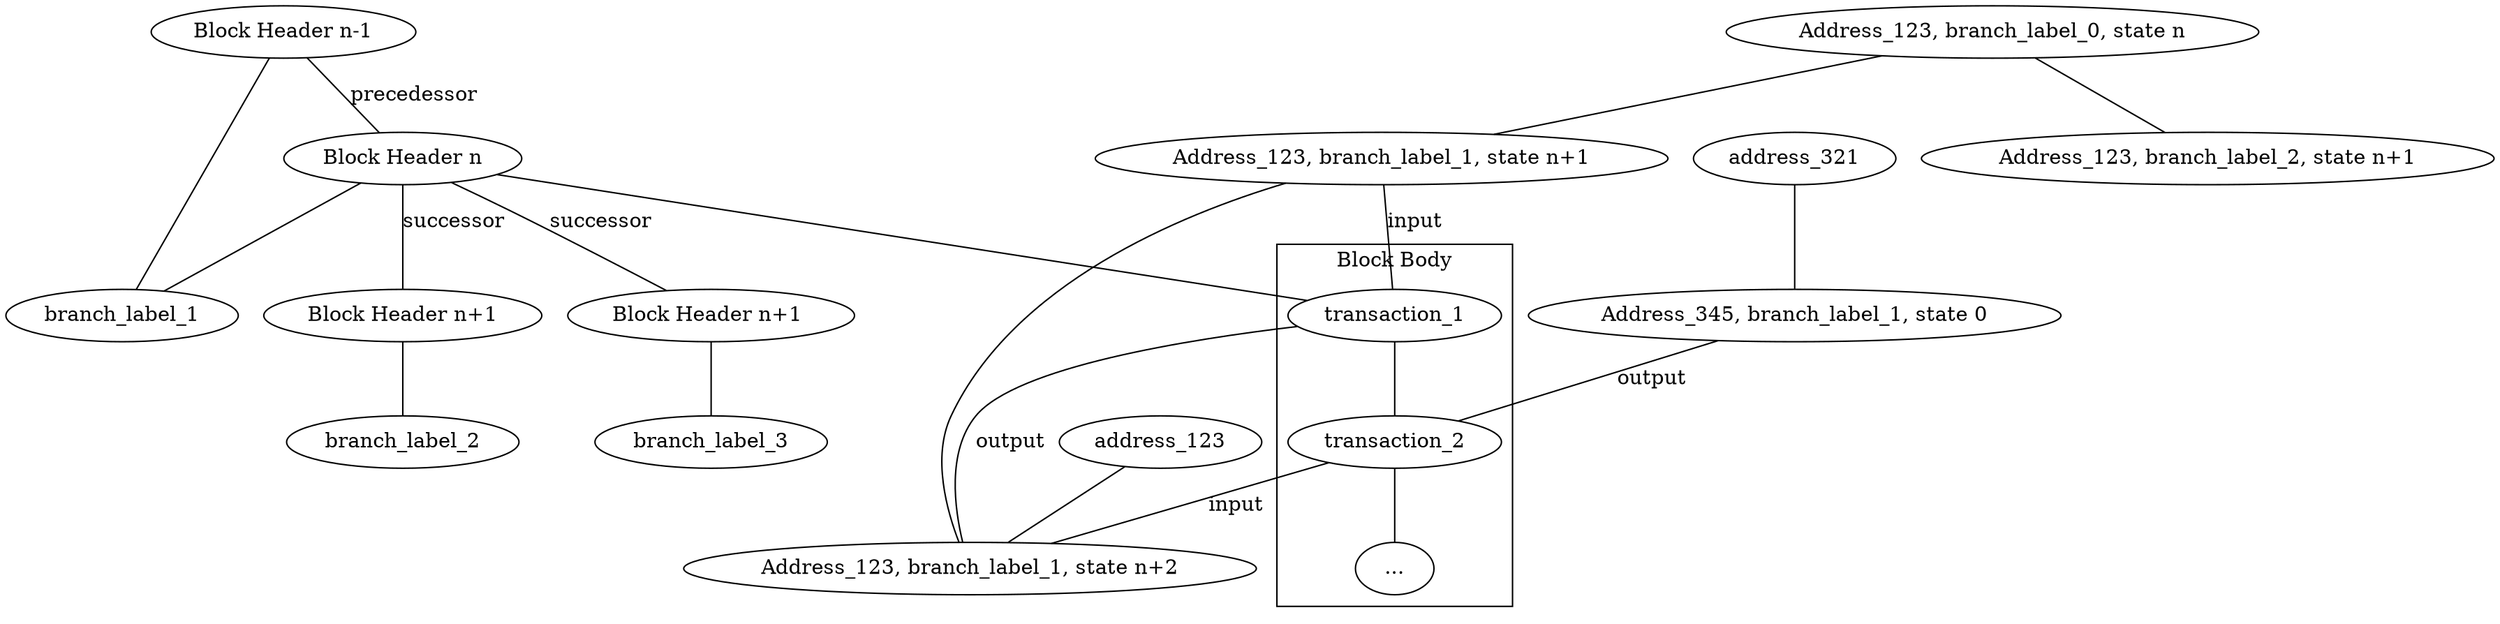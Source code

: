 graph g {
  compound=true;
  "Block Header n" [label="Block Header n"]
  "Block Header n-1" -- branch_label_1
  "Block Header n-1" -- "Block Header n" [label = "precedessor"];
  "Block Header n" -- "Block Header n+1" [label = "successor"]
  "Block Header n" -- "Block Header n+1 " [label = "successor"]
  "Block Header n" -- branch_label_1
  "Block Header n" -- transaction_1
  "Block Header n+1" -- branch_label_2
  "Block Header n+1 " -- branch_label_3

  subgraph cluster00 {
    label = "Block Body"
    transaction_1 -- transaction_2 -- "...";
  }
  "Address_123, branch_label_0, state n" --  {"Address_123, branch_label_1, state n+1" "Address_123, branch_label_2, state n+1"}
  "Address_123, branch_label_1, state n+1" -- transaction_1 [label="input"]
  "Address_123, branch_label_1, state n+1" -- "Address_123, branch_label_1, state n+2"
  transaction_1 -- "Address_123, branch_label_1, state n+2" [label = "output"]
  transaction_2 -- "Address_123, branch_label_1, state n+2" [label="input"]
  address_123 -- "Address_123, branch_label_1, state n+2"
  "Address_345, branch_label_1, state 0" -- transaction_2 [label="output"]
  "address_321" -- "Address_345, branch_label_1, state 0"
}
